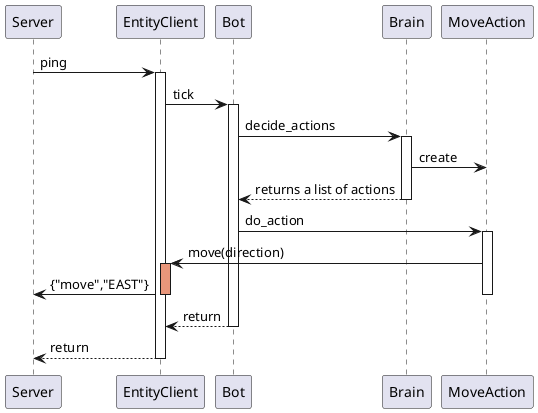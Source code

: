 @startuml


Server -> EntityClient : ping
activate EntityClient

    EntityClient -> Bot : tick
    activate Bot

        Bot -> Brain : decide_actions
        activate Brain
            Brain -> MoveAction : create
            Brain --> Bot : returns a list of actions
        deactivate Brain
        Bot -> MoveAction : do_action
        activate MoveAction
            MoveAction -> EntityClient : move(direction)
            activate EntityClient #DarkSalmon
        
            EntityClient -> Server : {"move","EAST"}
        deactivate EntityClient
        deactivate MoveAction
        Bot --> EntityClient : return
    deactivate Bot
    EntityClient --> Server : return
deactivate EntityClient

@enduml